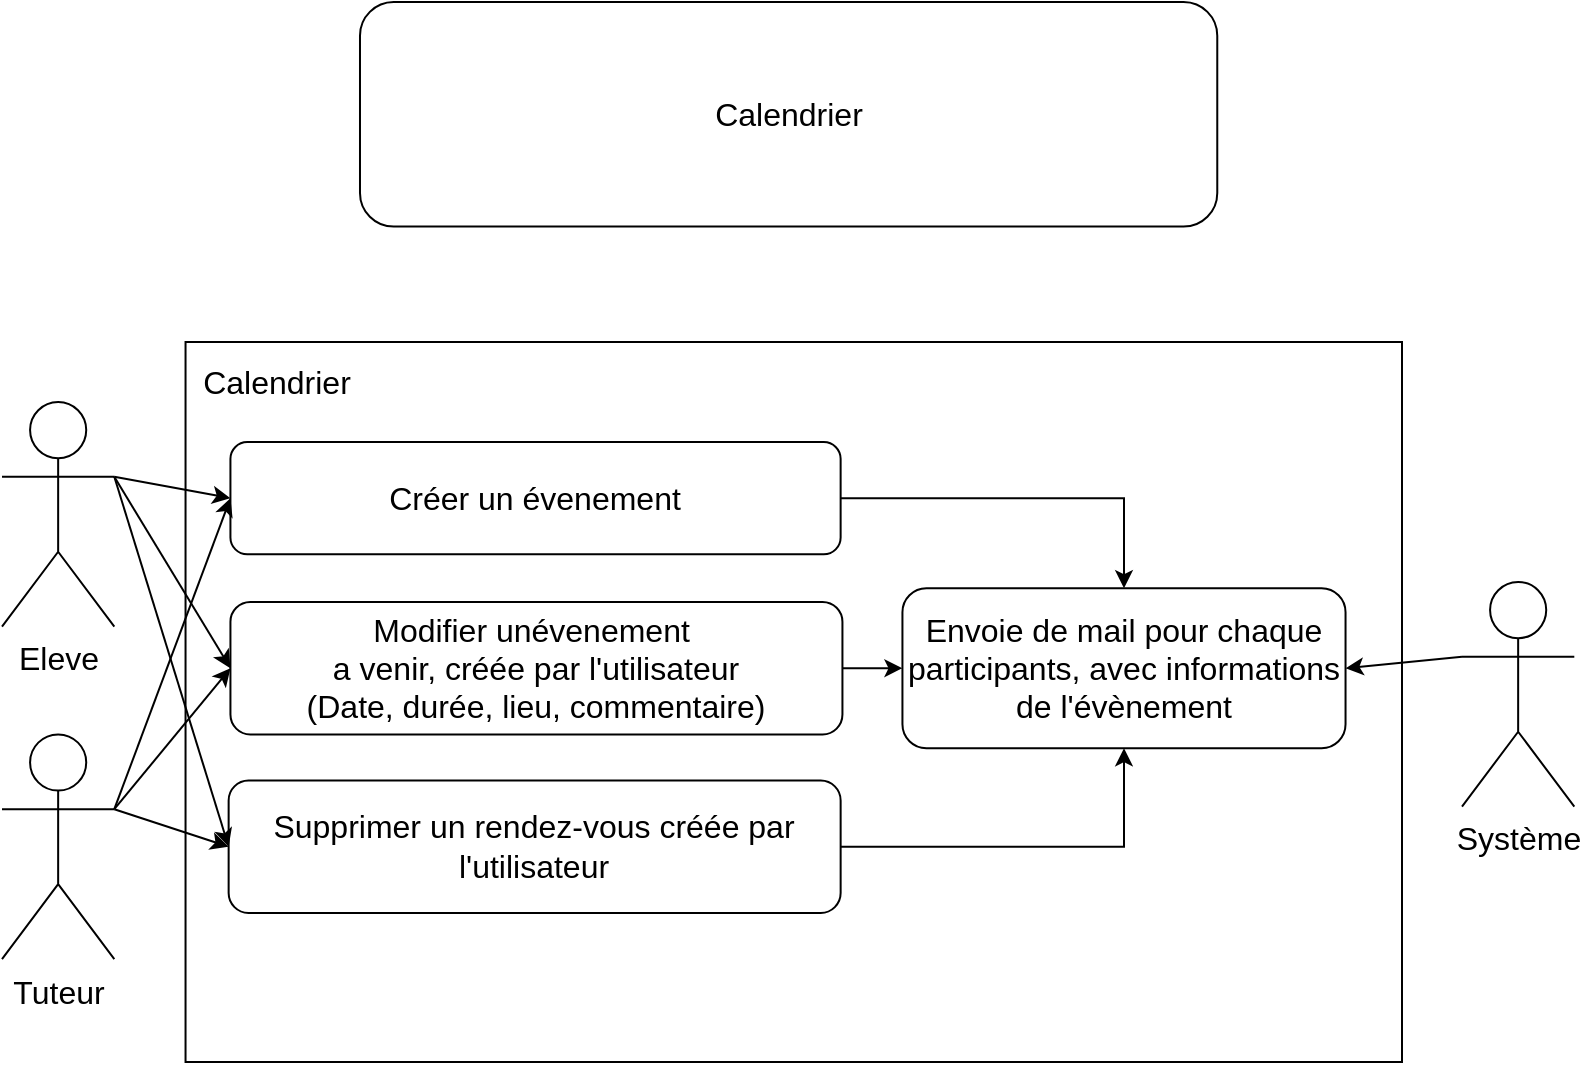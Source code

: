 <mxfile version="15.8.7" type="device"><diagram id="euqtT4Iu_5jtrrgRJxPY" name="Page-1"><mxGraphModel dx="1673" dy="1018" grid="1" gridSize="10" guides="1" tooltips="1" connect="1" arrows="1" fold="1" page="1" pageScale="1" pageWidth="827" pageHeight="1169" math="0" shadow="0"><root><mxCell id="0"/><mxCell id="1" parent="0"/><mxCell id="zngHvWlQEzeKrOA0Q3WO-31" value="&lt;font style=&quot;font-size: 16px&quot;&gt;Calendrier&lt;/font&gt;" style="rounded=1;whiteSpace=wrap;html=1;fontSize=16;" parent="1" vertex="1"><mxGeometry x="198.996" y="30" width="428.639" height="112.308" as="geometry"/></mxCell><mxCell id="3nDCTrWfTXmziI8XR6AC-22" value="" style="group" parent="1" vertex="1" connectable="0"><mxGeometry x="20" y="200" width="763.547" height="360" as="geometry"/></mxCell><mxCell id="D4VSca1YdT4HqjFj-nFp-25" value="Eleve" style="shape=umlActor;verticalLabelPosition=bottom;verticalAlign=top;html=1;outlineConnect=0;fontSize=16;" parent="3nDCTrWfTXmziI8XR6AC-22" vertex="1"><mxGeometry y="30.0" width="56.154" height="112.308" as="geometry"/></mxCell><mxCell id="D4VSca1YdT4HqjFj-nFp-2" value="" style="rounded=0;whiteSpace=wrap;html=1;align=left;fontSize=16;container=0;" parent="3nDCTrWfTXmziI8XR6AC-22" vertex="1"><mxGeometry x="91.77" width="608.23" height="360" as="geometry"><mxRectangle x="135.7" y="320" width="50" height="40" as="alternateBounds"/></mxGeometry></mxCell><mxCell id="D4VSca1YdT4HqjFj-nFp-5" value="&lt;p style=&quot;font-size: 16px&quot;&gt;&lt;span&gt;Calendrier&lt;/span&gt;&lt;br style=&quot;font-size: 16px&quot;&gt;&lt;/p&gt;" style="text;html=1;align=center;verticalAlign=middle;resizable=0;points=[];autosize=1;strokeColor=none;fillColor=none;fontSize=16;" parent="3nDCTrWfTXmziI8XR6AC-22" vertex="1"><mxGeometry x="91.772" y="-9.998" width="90" height="60" as="geometry"/></mxCell><mxCell id="7Spew_1obGslG4lBIRtt-22" style="edgeStyle=orthogonalEdgeStyle;rounded=0;orthogonalLoop=1;jettySize=auto;html=1;" edge="1" parent="3nDCTrWfTXmziI8XR6AC-22" source="3nDCTrWfTXmziI8XR6AC-12" target="7Spew_1obGslG4lBIRtt-19"><mxGeometry relative="1" as="geometry"/></mxCell><mxCell id="3nDCTrWfTXmziI8XR6AC-12" value="&lt;span style=&quot;font-size: 16px&quot;&gt;Supprimer un rendez-vous créée par l'utilisateur&lt;/span&gt;" style="rounded=1;whiteSpace=wrap;html=1;fontFamily=Helvetica;fontSize=16;" parent="3nDCTrWfTXmziI8XR6AC-22" vertex="1"><mxGeometry x="113.32" y="219.26" width="306" height="66.21" as="geometry"/></mxCell><mxCell id="7Spew_1obGslG4lBIRtt-20" style="edgeStyle=orthogonalEdgeStyle;rounded=0;orthogonalLoop=1;jettySize=auto;html=1;" edge="1" parent="3nDCTrWfTXmziI8XR6AC-22" source="3nDCTrWfTXmziI8XR6AC-1" target="7Spew_1obGslG4lBIRtt-19"><mxGeometry relative="1" as="geometry"/></mxCell><mxCell id="3nDCTrWfTXmziI8XR6AC-1" value="Modifier unévenement&amp;nbsp;&lt;br&gt;a venir, créée par l'utilisateur&lt;br&gt;(Date, durée, lieu, commentaire)" style="rounded=1;whiteSpace=wrap;html=1;fontFamily=Helvetica;fontSize=16;" parent="3nDCTrWfTXmziI8XR6AC-22" vertex="1"><mxGeometry x="114.22" y="130" width="306" height="66.21" as="geometry"/></mxCell><mxCell id="7Spew_1obGslG4lBIRtt-21" style="edgeStyle=orthogonalEdgeStyle;rounded=0;orthogonalLoop=1;jettySize=auto;html=1;" edge="1" parent="3nDCTrWfTXmziI8XR6AC-22" source="5vTzM3DrmRHLHf4Bd49u-10" target="7Spew_1obGslG4lBIRtt-19"><mxGeometry relative="1" as="geometry"/></mxCell><mxCell id="5vTzM3DrmRHLHf4Bd49u-10" value="&lt;span style=&quot;font-size: 16px&quot;&gt;Créer un évenement&lt;/span&gt;" style="rounded=1;whiteSpace=wrap;html=1;fontFamily=Helvetica;fontSize=16;" parent="3nDCTrWfTXmziI8XR6AC-22" vertex="1"><mxGeometry x="114.215" y="50.001" width="305.101" height="56.154" as="geometry"/></mxCell><mxCell id="3nDCTrWfTXmziI8XR6AC-13" value="Tuteur" style="shape=umlActor;verticalLabelPosition=bottom;verticalAlign=top;html=1;outlineConnect=0;fontSize=16;" parent="3nDCTrWfTXmziI8XR6AC-22" vertex="1"><mxGeometry y="196.21" width="56.154" height="112.308" as="geometry"/></mxCell><mxCell id="3nDCTrWfTXmziI8XR6AC-17" value="" style="endArrow=classic;html=1;rounded=0;fontSize=16;entryX=0;entryY=0.5;entryDx=0;entryDy=0;exitX=1;exitY=0.333;exitDx=0;exitDy=0;exitPerimeter=0;" parent="3nDCTrWfTXmziI8XR6AC-22" source="D4VSca1YdT4HqjFj-nFp-25" target="5vTzM3DrmRHLHf4Bd49u-10" edge="1"><mxGeometry width="50" height="50" relative="1" as="geometry"><mxPoint x="80" y="530" as="sourcePoint"/><mxPoint x="130" y="480" as="targetPoint"/></mxGeometry></mxCell><mxCell id="3nDCTrWfTXmziI8XR6AC-18" value="" style="endArrow=classic;html=1;rounded=0;fontSize=16;entryX=0;entryY=0.5;entryDx=0;entryDy=0;exitX=1;exitY=0.333;exitDx=0;exitDy=0;exitPerimeter=0;" parent="3nDCTrWfTXmziI8XR6AC-22" source="D4VSca1YdT4HqjFj-nFp-25" target="3nDCTrWfTXmziI8XR6AC-1" edge="1"><mxGeometry width="50" height="50" relative="1" as="geometry"><mxPoint x="66" y="70" as="sourcePoint"/><mxPoint x="220.315" y="88.078" as="targetPoint"/></mxGeometry></mxCell><mxCell id="3nDCTrWfTXmziI8XR6AC-19" value="" style="endArrow=classic;html=1;rounded=0;fontSize=16;entryX=0;entryY=0.5;entryDx=0;entryDy=0;exitX=1;exitY=0.333;exitDx=0;exitDy=0;exitPerimeter=0;" parent="3nDCTrWfTXmziI8XR6AC-22" source="3nDCTrWfTXmziI8XR6AC-13" target="3nDCTrWfTXmziI8XR6AC-12" edge="1"><mxGeometry width="50" height="50" relative="1" as="geometry"><mxPoint x="76.154" y="87.436" as="sourcePoint"/><mxPoint x="230.315" y="98.078" as="targetPoint"/></mxGeometry></mxCell><mxCell id="3nDCTrWfTXmziI8XR6AC-20" value="" style="endArrow=classic;html=1;rounded=0;fontSize=16;entryX=0;entryY=0.5;entryDx=0;entryDy=0;exitX=1;exitY=0.333;exitDx=0;exitDy=0;exitPerimeter=0;" parent="3nDCTrWfTXmziI8XR6AC-22" source="3nDCTrWfTXmziI8XR6AC-13" target="3nDCTrWfTXmziI8XR6AC-1" edge="1"><mxGeometry width="50" height="50" relative="1" as="geometry"><mxPoint x="60" y="230" as="sourcePoint"/><mxPoint x="220.32" y="274.105" as="targetPoint"/></mxGeometry></mxCell><mxCell id="3nDCTrWfTXmziI8XR6AC-21" value="" style="endArrow=classic;html=1;rounded=0;fontSize=16;entryX=0;entryY=0.5;entryDx=0;entryDy=0;exitX=1;exitY=0.333;exitDx=0;exitDy=0;exitPerimeter=0;" parent="3nDCTrWfTXmziI8XR6AC-22" source="3nDCTrWfTXmziI8XR6AC-13" target="5vTzM3DrmRHLHf4Bd49u-10" edge="1"><mxGeometry width="50" height="50" relative="1" as="geometry"><mxPoint x="60" y="230" as="sourcePoint"/><mxPoint x="220.32" y="173.105" as="targetPoint"/></mxGeometry></mxCell><mxCell id="Vge44YFUu5k4LqBEluvx-1" value="" style="endArrow=classic;html=1;rounded=0;fontSize=16;entryX=0;entryY=0.5;entryDx=0;entryDy=0;exitX=1;exitY=0.333;exitDx=0;exitDy=0;exitPerimeter=0;" parent="3nDCTrWfTXmziI8XR6AC-22" source="D4VSca1YdT4HqjFj-nFp-25" target="3nDCTrWfTXmziI8XR6AC-12" edge="1"><mxGeometry width="50" height="50" relative="1" as="geometry"><mxPoint x="70" y="70" as="sourcePoint"/><mxPoint x="220.32" y="173.105" as="targetPoint"/></mxGeometry></mxCell><mxCell id="7Spew_1obGslG4lBIRtt-19" value="&lt;span style=&quot;font-size: 16px&quot;&gt;Envoie de mail pour chaque participants, avec informations de l'évènement&lt;/span&gt;" style="rounded=1;whiteSpace=wrap;html=1;fontFamily=Helvetica;fontSize=16;" vertex="1" parent="3nDCTrWfTXmziI8XR6AC-22"><mxGeometry x="450.22" y="123.11" width="221.55" height="80" as="geometry"/></mxCell><mxCell id="7Spew_1obGslG4lBIRtt-1" value="Système" style="shape=umlActor;verticalLabelPosition=bottom;verticalAlign=top;html=1;outlineConnect=0;fontSize=16;" vertex="1" parent="1"><mxGeometry x="750" y="320.0" width="56.154" height="112.308" as="geometry"/></mxCell><mxCell id="7Spew_1obGslG4lBIRtt-25" value="" style="endArrow=classic;html=1;rounded=0;entryX=1;entryY=0.5;entryDx=0;entryDy=0;exitX=0;exitY=0.333;exitDx=0;exitDy=0;exitPerimeter=0;" edge="1" parent="1" source="7Spew_1obGslG4lBIRtt-1" target="7Spew_1obGslG4lBIRtt-19"><mxGeometry width="50" height="50" relative="1" as="geometry"><mxPoint x="230" y="440" as="sourcePoint"/><mxPoint x="280" y="390" as="targetPoint"/></mxGeometry></mxCell></root></mxGraphModel></diagram></mxfile>